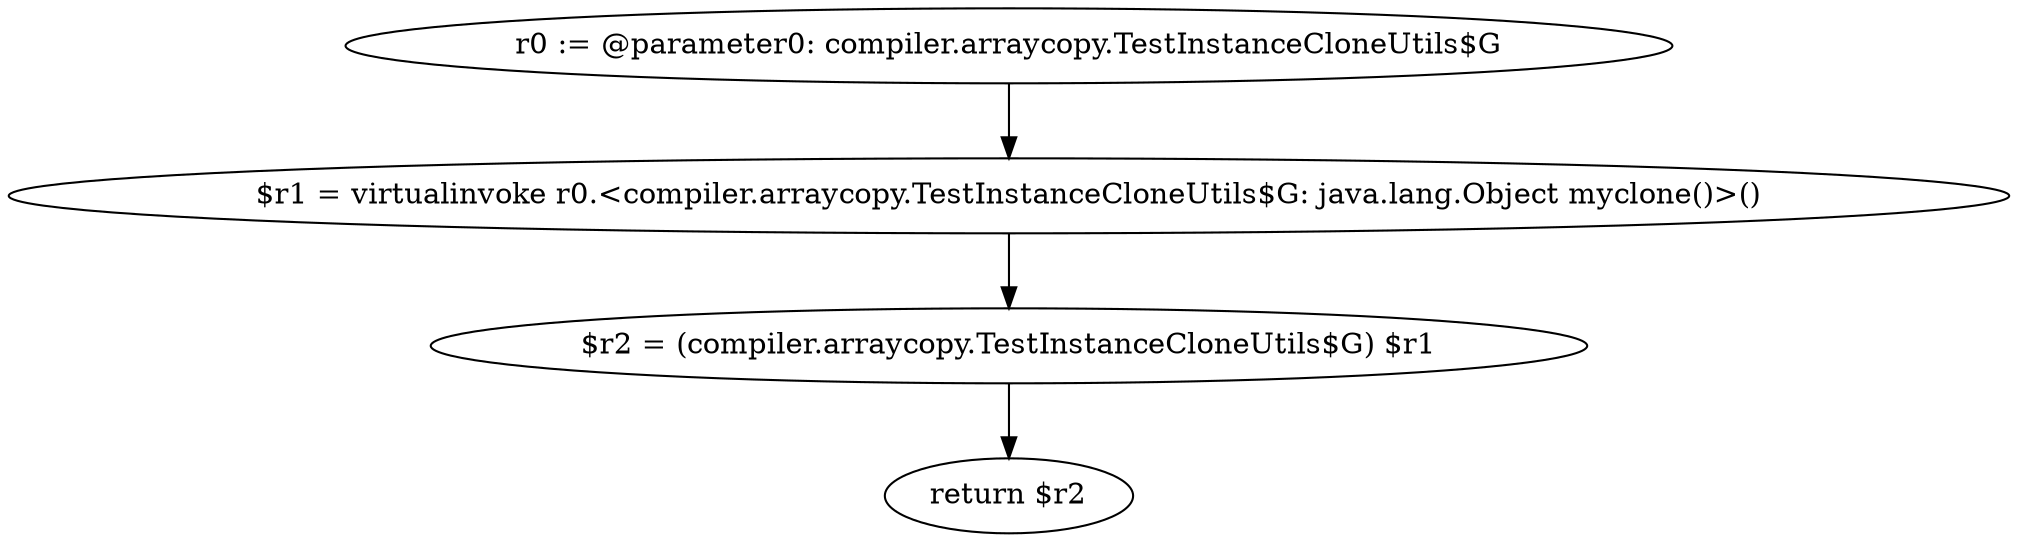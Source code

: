 digraph "unitGraph" {
    "r0 := @parameter0: compiler.arraycopy.TestInstanceCloneUtils$G"
    "$r1 = virtualinvoke r0.<compiler.arraycopy.TestInstanceCloneUtils$G: java.lang.Object myclone()>()"
    "$r2 = (compiler.arraycopy.TestInstanceCloneUtils$G) $r1"
    "return $r2"
    "r0 := @parameter0: compiler.arraycopy.TestInstanceCloneUtils$G"->"$r1 = virtualinvoke r0.<compiler.arraycopy.TestInstanceCloneUtils$G: java.lang.Object myclone()>()";
    "$r1 = virtualinvoke r0.<compiler.arraycopy.TestInstanceCloneUtils$G: java.lang.Object myclone()>()"->"$r2 = (compiler.arraycopy.TestInstanceCloneUtils$G) $r1";
    "$r2 = (compiler.arraycopy.TestInstanceCloneUtils$G) $r1"->"return $r2";
}

